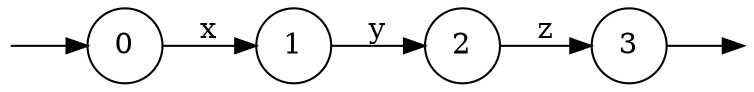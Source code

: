 digraph
{
  vcsn_context = "lal_char(xyz)_z"
  rankdir = LR
  {
    node [style = invis, shape = none, label = "", width = 0, height = 0]
    I0
    F3
  }
  {
    node [shape = circle]
    0
    1
    2
    3
  }
  I0 -> 0
  0 -> 1 [label = "x"]
  1 -> 2 [label = "y"]
  2 -> 3 [label = "z"]
  3 -> F3
}
